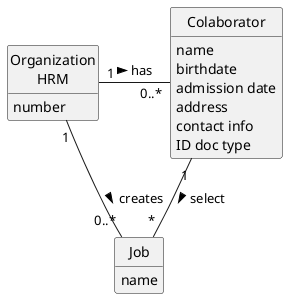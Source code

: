 @startuml
skinparam monochrome true
skinparam packageStyle rectangle
skinparam shadowing false

'left to right direction

skinparam classAttributeIconSize 0

hide circle
hide methods

'title Domain Model

'class Platform {
'  -description
'}

class Organization\nHRM {
    number
}

class Job {
    name


}

'class Category {
'    description
'}

class Colaborator {
    name
    birthdate
    admission date
    address
    contact info
    ID doc type
}

'class User {
'    name
'    email
'    password
'}

'Platform "1" -- "*" Organization : has registered >
'Platform "1" -- "*" Category : defines >
Organization\nHRM "1" - "0..*" Colaborator : has >
Organization\nHRM "1" - "0..*" Job: creates >
'Task "*" -- "1" Employee: created by >
Colaborator "1" -- "*" Job : select >
'Employee "0..1" -- "1" User: acts as >
'Job "*" - "1" Category: cataloged as >
@enduml